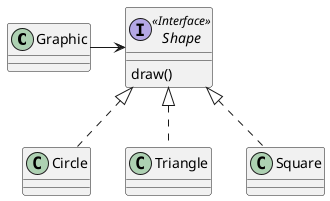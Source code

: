 @startuml example
class Graphic
interface Shape <<Interface>> {
  draw()
}
class Circle
class Triangle
class Square

Graphic -> Shape
Shape <|.. Circle
Shape <|.. Triangle
Shape <|.. Square
@enduml